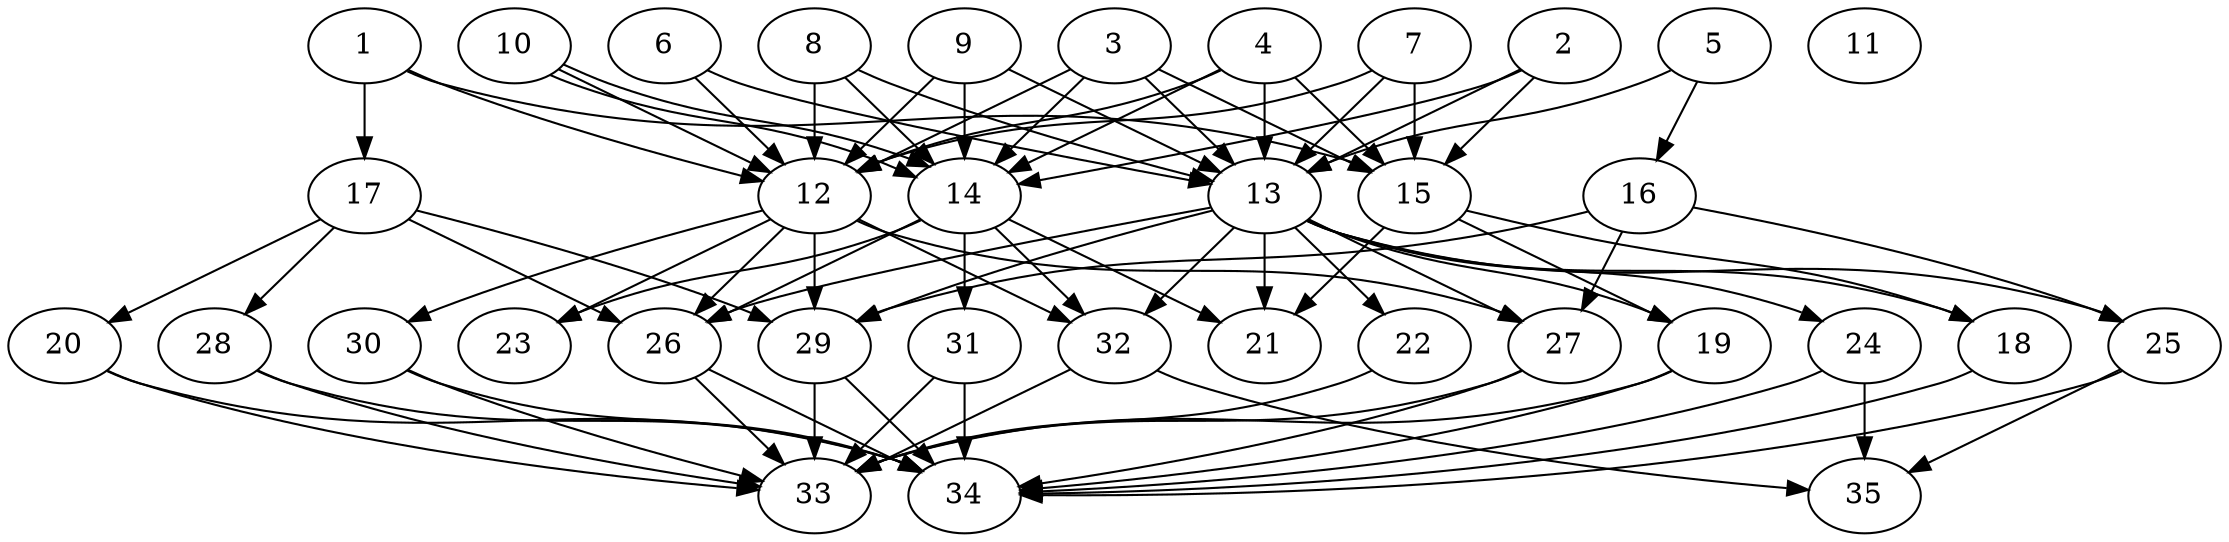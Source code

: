 // DAG automatically generated by daggen at Thu Oct  3 14:05:37 2019
// ./daggen --dot -n 35 --ccr 0.3 --fat 0.7 --regular 0.5 --density 0.7 --mindata 5242880 --maxdata 52428800 
digraph G {
  1 [size="21169493", alpha="0.02", expect_size="6350848"] 
  1 -> 12 [size ="6350848"]
  1 -> 15 [size ="6350848"]
  1 -> 17 [size ="6350848"]
  2 [size="41311573", alpha="0.18", expect_size="12393472"] 
  2 -> 13 [size ="12393472"]
  2 -> 14 [size ="12393472"]
  2 -> 15 [size ="12393472"]
  3 [size="50558293", alpha="0.09", expect_size="15167488"] 
  3 -> 12 [size ="15167488"]
  3 -> 13 [size ="15167488"]
  3 -> 14 [size ="15167488"]
  3 -> 15 [size ="15167488"]
  4 [size="170731520", alpha="0.01", expect_size="51219456"] 
  4 -> 12 [size ="51219456"]
  4 -> 13 [size ="51219456"]
  4 -> 14 [size ="51219456"]
  4 -> 15 [size ="51219456"]
  5 [size="82981547", alpha="0.03", expect_size="24894464"] 
  5 -> 13 [size ="24894464"]
  5 -> 16 [size ="24894464"]
  6 [size="97959253", alpha="0.04", expect_size="29387776"] 
  6 -> 12 [size ="29387776"]
  6 -> 13 [size ="29387776"]
  7 [size="134748160", alpha="0.05", expect_size="40424448"] 
  7 -> 12 [size ="40424448"]
  7 -> 13 [size ="40424448"]
  7 -> 15 [size ="40424448"]
  8 [size="31409493", alpha="0.09", expect_size="9422848"] 
  8 -> 12 [size ="9422848"]
  8 -> 13 [size ="9422848"]
  8 -> 14 [size ="9422848"]
  9 [size="169547093", alpha="0.13", expect_size="50864128"] 
  9 -> 12 [size ="50864128"]
  9 -> 13 [size ="50864128"]
  9 -> 14 [size ="50864128"]
  10 [size="81073493", alpha="0.08", expect_size="24322048"] 
  10 -> 12 [size ="24322048"]
  10 -> 14 [size ="24322048"]
  10 -> 14 [size ="24322048"]
  11 [size="103635627", alpha="0.16", expect_size="31090688"] 
  12 [size="117872640", alpha="0.02", expect_size="35361792"] 
  12 -> 23 [size ="35361792"]
  12 -> 26 [size ="35361792"]
  12 -> 27 [size ="35361792"]
  12 -> 29 [size ="35361792"]
  12 -> 30 [size ="35361792"]
  12 -> 32 [size ="35361792"]
  13 [size="105809920", alpha="0.11", expect_size="31742976"] 
  13 -> 18 [size ="31742976"]
  13 -> 19 [size ="31742976"]
  13 -> 21 [size ="31742976"]
  13 -> 22 [size ="31742976"]
  13 -> 24 [size ="31742976"]
  13 -> 25 [size ="31742976"]
  13 -> 26 [size ="31742976"]
  13 -> 27 [size ="31742976"]
  13 -> 29 [size ="31742976"]
  13 -> 32 [size ="31742976"]
  14 [size="19329707", alpha="0.12", expect_size="5798912"] 
  14 -> 21 [size ="5798912"]
  14 -> 23 [size ="5798912"]
  14 -> 26 [size ="5798912"]
  14 -> 31 [size ="5798912"]
  14 -> 32 [size ="5798912"]
  15 [size="30566400", alpha="0.11", expect_size="9169920"] 
  15 -> 18 [size ="9169920"]
  15 -> 19 [size ="9169920"]
  15 -> 21 [size ="9169920"]
  16 [size="54705493", alpha="0.07", expect_size="16411648"] 
  16 -> 25 [size ="16411648"]
  16 -> 27 [size ="16411648"]
  16 -> 29 [size ="16411648"]
  17 [size="90053973", alpha="0.08", expect_size="27016192"] 
  17 -> 20 [size ="27016192"]
  17 -> 26 [size ="27016192"]
  17 -> 28 [size ="27016192"]
  17 -> 29 [size ="27016192"]
  18 [size="127371947", alpha="0.01", expect_size="38211584"] 
  18 -> 34 [size ="38211584"]
  19 [size="42482347", alpha="0.06", expect_size="12744704"] 
  19 -> 33 [size ="12744704"]
  19 -> 34 [size ="12744704"]
  20 [size="143100587", alpha="0.12", expect_size="42930176"] 
  20 -> 33 [size ="42930176"]
  20 -> 34 [size ="42930176"]
  21 [size="48541013", alpha="0.18", expect_size="14562304"] 
  22 [size="19107840", alpha="0.07", expect_size="5732352"] 
  22 -> 33 [size ="5732352"]
  23 [size="35976533", alpha="0.01", expect_size="10792960"] 
  24 [size="121094827", alpha="0.14", expect_size="36328448"] 
  24 -> 34 [size ="36328448"]
  24 -> 35 [size ="36328448"]
  25 [size="55606613", alpha="0.15", expect_size="16681984"] 
  25 -> 34 [size ="16681984"]
  25 -> 35 [size ="16681984"]
  26 [size="138909013", alpha="0.06", expect_size="41672704"] 
  26 -> 33 [size ="41672704"]
  26 -> 34 [size ="41672704"]
  27 [size="37570560", alpha="0.13", expect_size="11271168"] 
  27 -> 33 [size ="11271168"]
  27 -> 34 [size ="11271168"]
  28 [size="97942187", alpha="0.01", expect_size="29382656"] 
  28 -> 33 [size ="29382656"]
  28 -> 34 [size ="29382656"]
  29 [size="108475733", alpha="0.08", expect_size="32542720"] 
  29 -> 33 [size ="32542720"]
  29 -> 34 [size ="32542720"]
  30 [size="157832533", alpha="0.04", expect_size="47349760"] 
  30 -> 33 [size ="47349760"]
  30 -> 34 [size ="47349760"]
  31 [size="94617600", alpha="0.10", expect_size="28385280"] 
  31 -> 33 [size ="28385280"]
  31 -> 34 [size ="28385280"]
  32 [size="79810560", alpha="0.10", expect_size="23943168"] 
  32 -> 33 [size ="23943168"]
  32 -> 35 [size ="23943168"]
  33 [size="137246720", alpha="0.00", expect_size="41174016"] 
  34 [size="142731947", alpha="0.11", expect_size="42819584"] 
  35 [size="92228267", alpha="0.03", expect_size="27668480"] 
}
